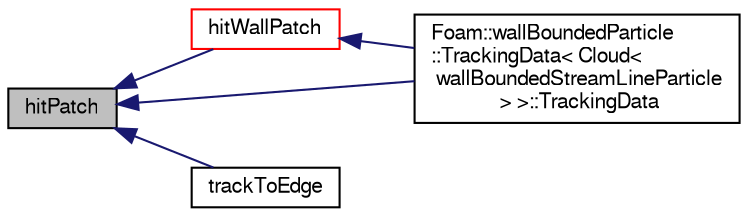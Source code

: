 digraph "hitPatch"
{
  bgcolor="transparent";
  edge [fontname="FreeSans",fontsize="10",labelfontname="FreeSans",labelfontsize="10"];
  node [fontname="FreeSans",fontsize="10",shape=record];
  rankdir="LR";
  Node632 [label="hitPatch",height=0.2,width=0.4,color="black", fillcolor="grey75", style="filled", fontcolor="black"];
  Node632 -> Node633 [dir="back",color="midnightblue",fontsize="10",style="solid",fontname="FreeSans"];
  Node633 [label="hitWallPatch",height=0.2,width=0.4,color="red",URL="$a28794.html#a2f016956a18640904586b7df825867c8",tooltip="Overridable function to handle the particle hitting a wallPatch. "];
  Node633 -> Node634 [dir="back",color="midnightblue",fontsize="10",style="solid",fontname="FreeSans"];
  Node634 [label="Foam::wallBoundedParticle\l::TrackingData\< Cloud\<\l wallBoundedStreamLineParticle\l \> \>::TrackingData",height=0.2,width=0.4,color="black",URL="$a28798.html#a6314a22146c220ef091a623801dc2b2d"];
  Node632 -> Node634 [dir="back",color="midnightblue",fontsize="10",style="solid",fontname="FreeSans"];
  Node632 -> Node640 [dir="back",color="midnightblue",fontsize="10",style="solid",fontname="FreeSans"];
  Node640 [label="trackToEdge",height=0.2,width=0.4,color="black",URL="$a28794.html#aff365968e28acf42244334b7c926dee6",tooltip="Track particle to a given position and returns 1.0 if the. "];
}
